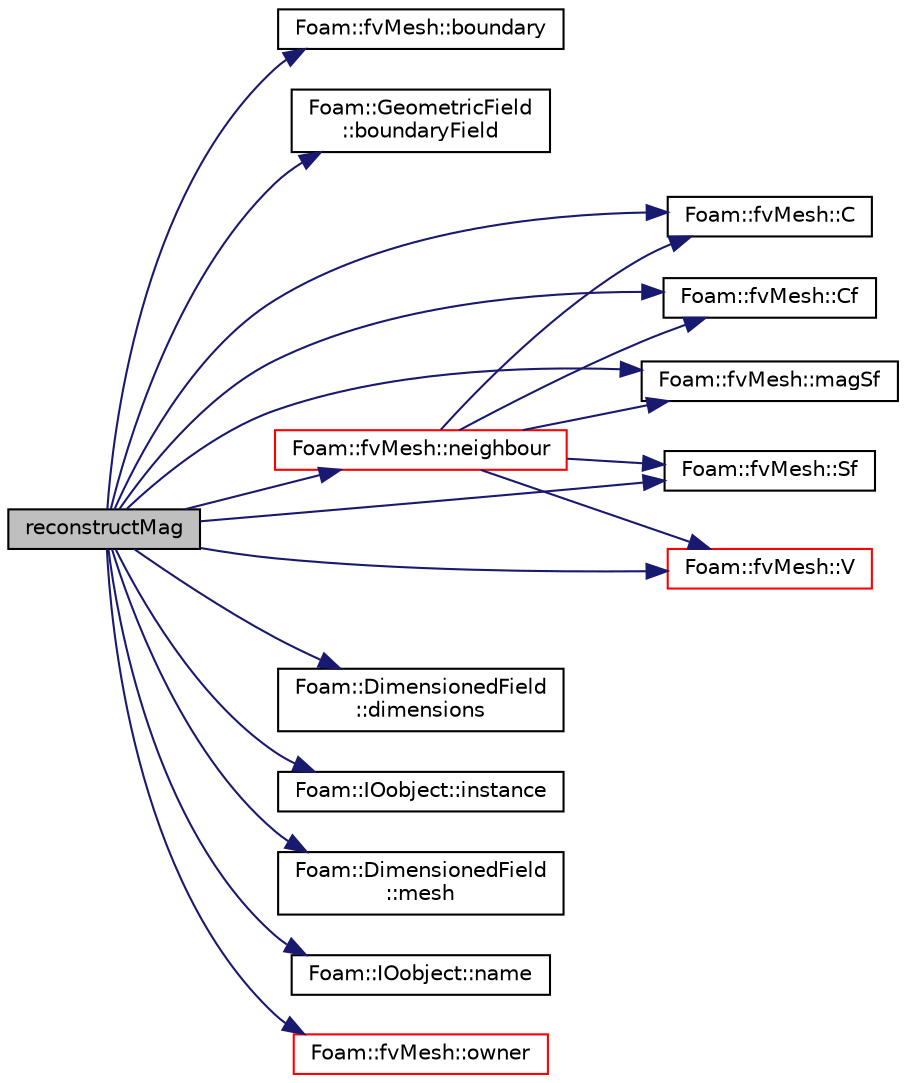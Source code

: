 digraph "reconstructMag"
{
  bgcolor="transparent";
  edge [fontname="Helvetica",fontsize="10",labelfontname="Helvetica",labelfontsize="10"];
  node [fontname="Helvetica",fontsize="10",shape=record];
  rankdir="LR";
  Node1 [label="reconstructMag",height=0.2,width=0.4,color="black", fillcolor="grey75", style="filled", fontcolor="black"];
  Node1 -> Node2 [color="midnightblue",fontsize="10",style="solid",fontname="Helvetica"];
  Node2 [label="Foam::fvMesh::boundary",height=0.2,width=0.4,color="black",URL="$a00892.html#a971347d65410875e38ea654dfd193a19",tooltip="Return reference to boundary mesh. "];
  Node1 -> Node3 [color="midnightblue",fontsize="10",style="solid",fontname="Helvetica"];
  Node3 [label="Foam::GeometricField\l::boundaryField",height=0.2,width=0.4,color="black",URL="$a00937.html#a6987ef31fb532d0fc43c84eca14fe558",tooltip="Return const-reference to the boundary field. "];
  Node1 -> Node4 [color="midnightblue",fontsize="10",style="solid",fontname="Helvetica"];
  Node4 [label="Foam::fvMesh::C",height=0.2,width=0.4,color="black",URL="$a00892.html#a206b1ae5b1c254da85a9666d0a9dc979",tooltip="Return cell centres as volVectorField. "];
  Node1 -> Node5 [color="midnightblue",fontsize="10",style="solid",fontname="Helvetica"];
  Node5 [label="Foam::fvMesh::Cf",height=0.2,width=0.4,color="black",URL="$a00892.html#a55b2f2234821e5951539e222746c0a0b",tooltip="Return face centres as surfaceVectorField. "];
  Node1 -> Node6 [color="midnightblue",fontsize="10",style="solid",fontname="Helvetica"];
  Node6 [label="Foam::DimensionedField\l::dimensions",height=0.2,width=0.4,color="black",URL="$a00541.html#a6098093e7de06370342a85cfae8b31f5",tooltip="Return dimensions. "];
  Node1 -> Node7 [color="midnightblue",fontsize="10",style="solid",fontname="Helvetica"];
  Node7 [label="Foam::IOobject::instance",height=0.2,width=0.4,color="black",URL="$a01203.html#a927868ca22fb186135659bc0acadd47b"];
  Node1 -> Node8 [color="midnightblue",fontsize="10",style="solid",fontname="Helvetica"];
  Node8 [label="Foam::fvMesh::magSf",height=0.2,width=0.4,color="black",URL="$a00892.html#acd80c470c0e44554389fdd31e7321804",tooltip="Return cell face area magnitudes. "];
  Node1 -> Node9 [color="midnightblue",fontsize="10",style="solid",fontname="Helvetica"];
  Node9 [label="Foam::DimensionedField\l::mesh",height=0.2,width=0.4,color="black",URL="$a00541.html#abdefa6904b53f35c49185ee1cb3d1800",tooltip="Return mesh. "];
  Node1 -> Node10 [color="midnightblue",fontsize="10",style="solid",fontname="Helvetica"];
  Node10 [label="Foam::IOobject::name",height=0.2,width=0.4,color="black",URL="$a01203.html#a75b72488d2e82151b025744974919d5d",tooltip="Return name. "];
  Node1 -> Node11 [color="midnightblue",fontsize="10",style="solid",fontname="Helvetica"];
  Node11 [label="Foam::fvMesh::neighbour",height=0.2,width=0.4,color="red",URL="$a00892.html#a942a1cffef163625ee3408ae1f057dec",tooltip="Internal face neighbour. "];
  Node11 -> Node4 [color="midnightblue",fontsize="10",style="solid",fontname="Helvetica"];
  Node11 -> Node5 [color="midnightblue",fontsize="10",style="solid",fontname="Helvetica"];
  Node11 -> Node8 [color="midnightblue",fontsize="10",style="solid",fontname="Helvetica"];
  Node11 -> Node12 [color="midnightblue",fontsize="10",style="solid",fontname="Helvetica"];
  Node12 [label="Foam::fvMesh::Sf",height=0.2,width=0.4,color="black",URL="$a00892.html#af12143fbad868b6e74ca00b7e97e84d6",tooltip="Return cell face area vectors. "];
  Node11 -> Node13 [color="midnightblue",fontsize="10",style="solid",fontname="Helvetica"];
  Node13 [label="Foam::fvMesh::V",height=0.2,width=0.4,color="red",URL="$a00892.html#a27cd86423696afe77220320c31fba00c",tooltip="Return cell volumes. "];
  Node1 -> Node14 [color="midnightblue",fontsize="10",style="solid",fontname="Helvetica"];
  Node14 [label="Foam::fvMesh::owner",height=0.2,width=0.4,color="red",URL="$a00892.html#a81b70644afb4bbfce365e57592142fcc",tooltip="Internal face owner. "];
  Node1 -> Node12 [color="midnightblue",fontsize="10",style="solid",fontname="Helvetica"];
  Node1 -> Node13 [color="midnightblue",fontsize="10",style="solid",fontname="Helvetica"];
}

